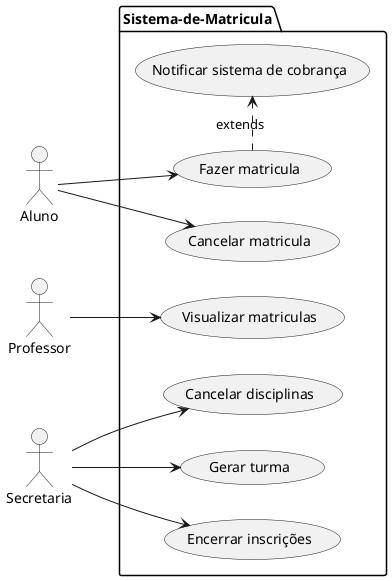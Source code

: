 @startuml
left to right direction
actor Aluno as g
actor Professor as c
actor Secretaria as sec

package Sistema-de-Matricula {
usecase "Fazer matricula" as UC1
usecase "Cancelar matricula" as UC2
usecase "Visualizar matriculas" as UC3
usecase "Notificar sistema de cobrança" as SC
usecase "Cancelar disciplinas" as CA
usecase "Gerar turma" as GA
usecase "Encerrar inscrições" as EI
}
g --> UC1
g --> UC2
c --> UC3
sec --> CA
sec --> GA
sec --> EI

(UC1) .> (SC) : extends
@enduml
